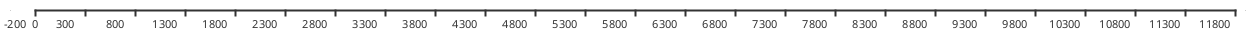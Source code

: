{
  "sha1": "909b8gt5jsjpuhaf1cw81y1c1gyemvh",
  "insertion": {
    "when": "2024-05-30T20:48:21.574Z",
    "url": "https://forum.plantuml.net/13095/timing-diagram-scale-fails-with-certain-sequence-of-times",
    "user": "plantuml@gmail.com"
  }
}
@startuml
scale 500 as 50 pixels
@-200
@0
@500
@2200
@3300
@4400
@4950
' fails at 5000
@6600
@8800
@11550
@enduml
